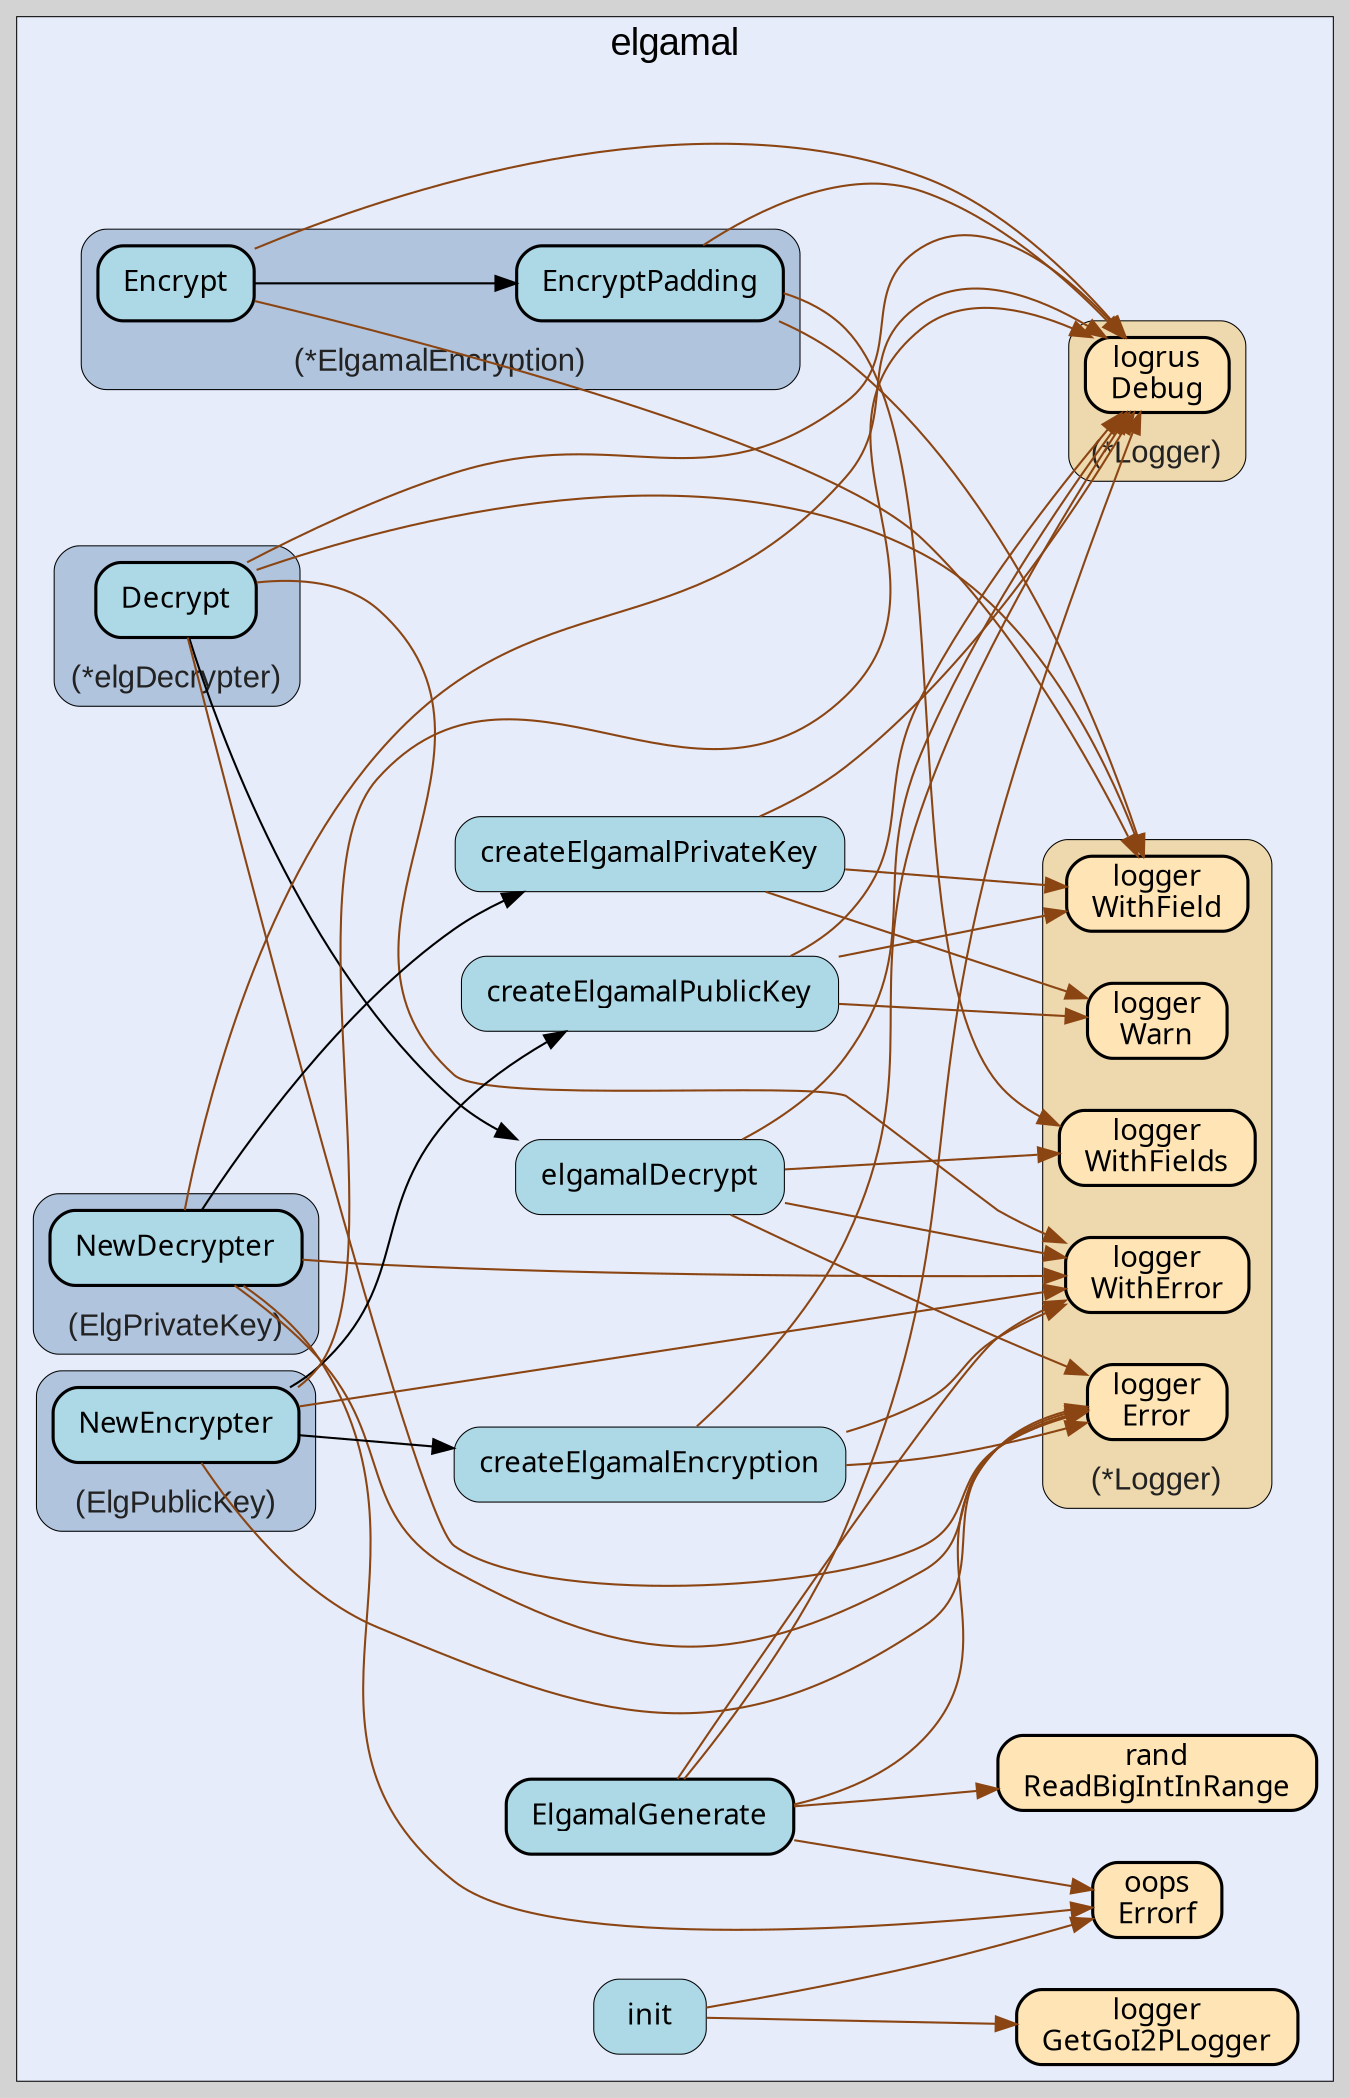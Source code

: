 digraph gocallvis {
    label="";
    labeljust="l";
    fontname="Arial";
    fontsize="14";
    rankdir="LR";
    bgcolor="lightgray";
    style="solid";
    penwidth="0.5";
    pad="0.0";
    nodesep="0.35";

    node [shape="box" style="filled,rounded" fillcolor="honeydew" fontname="Verdana" penwidth="1.0" margin="0.16,0.0"];
    edge [minlen="2"]

    subgraph "cluster_focus" {
        bgcolor="#e6ecfa";
label="elgamal";
labelloc="t";
labeljust="c";
fontsize="18";
        
        "github.com/go-i2p/crypto/elg.elgamalDecrypt" [ fillcolor="lightblue" label="elgamalDecrypt" penwidth="0.5" tooltip="github.com/go-i2p/crypto/elg.elgamalDecrypt | defined in elg.go:47\nat elg.go:51: calling [(*github.com/sirupsen/logrus.Logger).Debug]\nat elg.go:74: calling [(*github.com/sirupsen/logrus.Logger).Debug]\nat elg.go:48: calling [(*github.com/go-i2p/logger.Logger).WithFields]\nat elg.go:78: calling [(*github.com/go-i2p/logger.Logger).Error]\nat elg.go:78: calling [(*github.com/go-i2p/logger.Logger).WithError]" ]
        "github.com/go-i2p/crypto/elg.ElgamalGenerate" [ fillcolor="lightblue" label="ElgamalGenerate" penwidth="1.5" tooltip="github.com/go-i2p/crypto/elg.ElgamalGenerate | defined in elg.go:21\nat elg.go:33: calling [(*github.com/go-i2p/logger.Logger).WithError]\nat elg.go:22: calling [(*github.com/sirupsen/logrus.Logger).Debug]\nat elg.go:42: calling [(*github.com/sirupsen/logrus.Logger).Debug]\nat elg.go:31: calling [github.com/go-i2p/crypto/rand.ReadBigIntInRange]\nat elg.go:33: calling [(*github.com/go-i2p/logger.Logger).Error]\nat elg.go:34: calling [github.com/samber/oops.Errorf]" ]
        "github.com/go-i2p/crypto/rand.ReadBigIntInRange" [ tooltip="github.com/go-i2p/crypto/rand.ReadBigIntInRange | defined in secure_reader.go:160" fillcolor="moccasin" label="rand\nReadBigIntInRange" penwidth="1.5" ]
        "github.com/samber/oops.Errorf" [ fillcolor="moccasin" label="oops\nErrorf" penwidth="1.5" tooltip="github.com/samber/oops.Errorf | defined in oops.go:34" ]
        "github.com/go-i2p/crypto/elg.createElgamalPublicKey" [ fillcolor="lightblue" label="createElgamalPublicKey" penwidth="0.5" tooltip="github.com/go-i2p/crypto/elg.createElgamalPublicKey | defined in elg_public_key.go:36\nat elg_public_key.go:37: calling [(*github.com/go-i2p/logger.Logger).WithField]\nat elg_public_key.go:46: calling [(*github.com/go-i2p/logger.Logger).Warn]\nat elg_public_key.go:37: calling [(*github.com/sirupsen/logrus.Logger).Debug]\nat elg_public_key.go:44: calling [(*github.com/sirupsen/logrus.Logger).Debug]" ]
        "github.com/go-i2p/crypto/elg.createElgamalEncryption" [ penwidth="0.5" tooltip="github.com/go-i2p/crypto/elg.createElgamalEncryption | defined in elg_encryption.go:56\nat elg_encryption.go:57: calling [(*github.com/sirupsen/logrus.Logger).Debug]\nat elg_encryption.go:74: calling [(*github.com/sirupsen/logrus.Logger).Debug]\nat elg_encryption.go:76: calling [(*github.com/go-i2p/logger.Logger).WithError]\nat elg_encryption.go:76: calling [(*github.com/go-i2p/logger.Logger).Error]" fillcolor="lightblue" label="createElgamalEncryption" ]
        "github.com/go-i2p/crypto/elg.createElgamalPrivateKey" [ fillcolor="lightblue" label="createElgamalPrivateKey" penwidth="0.5" tooltip="github.com/go-i2p/crypto/elg.createElgamalPrivateKey | defined in elg_private_key.go:35\nat elg_private_key.go:36: calling [(*github.com/go-i2p/logger.Logger).WithField]\nat elg_private_key.go:36: calling [(*github.com/sirupsen/logrus.Logger).Debug]\nat elg_private_key.go:59: calling [(*github.com/sirupsen/logrus.Logger).Debug]\nat elg_private_key.go:38: calling [(*github.com/go-i2p/logger.Logger).Warn]\nat elg_private_key.go:46: calling [(*github.com/go-i2p/logger.Logger).Warn]" ]
        "github.com/go-i2p/crypto/elg.init" [ fillcolor="lightblue" label="init" penwidth="0.5" tooltip="github.com/go-i2p/crypto/elg.init | defined in .:0\nat constants.go:24: calling [github.com/samber/oops.Errorf]\nat constants.go:25: calling [github.com/samber/oops.Errorf]\nat constants.go:12: calling [github.com/go-i2p/logger.GetGoI2PLogger]" ]
        "github.com/go-i2p/logger.GetGoI2PLogger" [ fillcolor="moccasin" label="logger\nGetGoI2PLogger" penwidth="1.5" tooltip="github.com/go-i2p/logger.GetGoI2PLogger | defined in log.go:120" ]
        
        subgraph "cluster_*github.com/go-i2p/crypto/elg.ElgamalEncryption" {
        fontcolor="#222222";
labelloc="b";
style="rounded,filled";
fillcolor="lightsteelblue";
tooltip="type: *github.com/go-i2p/crypto/elg.ElgamalEncryption";
penwidth="0.5";
label="(*ElgamalEncryption)";
fontsize="15";
        
        "(*github.com/go-i2p/crypto/elg.ElgamalEncryption).EncryptPadding" [ fillcolor="lightblue" label="EncryptPadding" penwidth="1.5" tooltip="(*github.com/go-i2p/crypto/elg.ElgamalEncryption).EncryptPadding | defined in elg_encryption.go:21\nat elg_encryption.go:25: calling [(*github.com/sirupsen/logrus.Logger).Debug]\nat elg_encryption.go:51: calling [(*github.com/sirupsen/logrus.Logger).Debug]\nat elg_encryption.go:51: calling [(*github.com/go-i2p/logger.Logger).WithField]\nat elg_encryption.go:22: calling [(*github.com/go-i2p/logger.Logger).WithFields]" ]
        "(*github.com/go-i2p/crypto/elg.ElgamalEncryption).Encrypt" [ penwidth="1.5" tooltip="(*github.com/go-i2p/crypto/elg.ElgamalEncryption).Encrypt | defined in elg_encryption.go:16\nat elg_encryption.go:17: calling [(*github.com/sirupsen/logrus.Logger).Debug]\nat elg_encryption.go:17: calling [(*github.com/go-i2p/logger.Logger).WithField]\nat elg_encryption.go:18: calling [(*github.com/go-i2p/crypto/elg.ElgamalEncryption).EncryptPadding]" fillcolor="lightblue" label="Encrypt" ]
        
    }

        subgraph "cluster_*github.com/go-i2p/crypto/elg.elgDecrypter" {
        penwidth="0.5";
fontsize="15";
labelloc="b";
style="rounded,filled";
label="(*elgDecrypter)";
tooltip="type: *github.com/go-i2p/crypto/elg.elgDecrypter";
fontcolor="#222222";
fillcolor="lightsteelblue";
        
        "(*github.com/go-i2p/crypto/elg.elgDecrypter).Decrypt" [ fillcolor="lightblue" label="Decrypt" penwidth="1.5" tooltip="(*github.com/go-i2p/crypto/elg.elgDecrypter).Decrypt | defined in elg_decrypter.go:9\nat elg_decrypter.go:10: calling [(*github.com/go-i2p/logger.Logger).WithField]\nat elg_decrypter.go:15: calling [(*github.com/go-i2p/logger.Logger).WithField]\nat elg_decrypter.go:10: calling [(*github.com/sirupsen/logrus.Logger).Debug]\nat elg_decrypter.go:15: calling [(*github.com/sirupsen/logrus.Logger).Debug]\nat elg_decrypter.go:13: calling [(*github.com/go-i2p/logger.Logger).WithError]\nat elg_decrypter.go:11: calling [github.com/go-i2p/crypto/elg.elgamalDecrypt]\nat elg_decrypter.go:13: calling [(*github.com/go-i2p/logger.Logger).Error]" ]
        
    }

        subgraph "cluster_*github.com/go-i2p/logger.Logger" {
        penwidth="0.5";
fontsize="15";
fontcolor="#222222";
labelloc="b";
style="rounded,filled";
fillcolor="wheat2";
label="(*Logger)";
tooltip="type: *github.com/go-i2p/logger.Logger";
        
        "(*github.com/go-i2p/logger.Logger).WithFields" [ fillcolor="moccasin" label="logger\nWithFields" penwidth="1.5" tooltip="(*github.com/go-i2p/logger.Logger).WithFields | defined in log.go:60" ]
        "(*github.com/go-i2p/logger.Logger).WithError" [ fillcolor="moccasin" label="logger\nWithError" penwidth="1.5" tooltip="(*github.com/go-i2p/logger.Logger).WithError | defined in log.go:66" ]
        "(*github.com/go-i2p/logger.Logger).Error" [ tooltip="(*github.com/go-i2p/logger.Logger).Error | defined in log.go:42" fillcolor="moccasin" label="logger\nError" penwidth="1.5" ]
        "(*github.com/go-i2p/logger.Logger).WithField" [ label="logger\nWithField" penwidth="1.5" tooltip="(*github.com/go-i2p/logger.Logger).WithField | defined in log.go:54" fillcolor="moccasin" ]
        "(*github.com/go-i2p/logger.Logger).Warn" [ fillcolor="moccasin" label="logger\nWarn" penwidth="1.5" tooltip="(*github.com/go-i2p/logger.Logger).Warn | defined in log.go:30" ]
        
    }

        subgraph "cluster_*github.com/sirupsen/logrus.Logger" {
        penwidth="0.5";
fontsize="15";
fontcolor="#222222";
labelloc="b";
style="rounded,filled";
fillcolor="wheat2";
label="(*Logger)";
tooltip="type: *github.com/sirupsen/logrus.Logger";
        
        "(*github.com/sirupsen/logrus.Logger).Debug" [ label="logrus\nDebug" penwidth="1.5" tooltip="(*github.com/sirupsen/logrus.Logger).Debug | defined in logger.go:221" fillcolor="moccasin" ]
        
    }

        subgraph "cluster_github.com/go-i2p/crypto/elg.ElgPrivateKey" {
        fontsize="15";
labelloc="b";
penwidth="0.5";
fontcolor="#222222";
style="rounded,filled";
fillcolor="lightsteelblue";
label="(ElgPrivateKey)";
tooltip="type: github.com/go-i2p/crypto/elg.ElgPrivateKey";
        
        "(github.com/go-i2p/crypto/elg.ElgPrivateKey).NewDecrypter" [ penwidth="1.5" tooltip="(github.com/go-i2p/crypto/elg.ElgPrivateKey).NewDecrypter | defined in elg_private_key.go:19\nat elg_private_key.go:24: calling [(*github.com/go-i2p/logger.Logger).WithError]\nat elg_private_key.go:23: calling [github.com/samber/oops.Errorf]\nat elg_private_key.go:20: calling [(*github.com/sirupsen/logrus.Logger).Debug]\nat elg_private_key.go:30: calling [(*github.com/sirupsen/logrus.Logger).Debug]\nat elg_private_key.go:24: calling [(*github.com/go-i2p/logger.Logger).Error]\nat elg_private_key.go:21: calling [github.com/go-i2p/crypto/elg.createElgamalPrivateKey]" fillcolor="lightblue" label="NewDecrypter" ]
        
    }

        subgraph "cluster_github.com/go-i2p/crypto/elg.ElgPublicKey" {
        labelloc="b";
label="(ElgPublicKey)";
penwidth="0.5";
fontsize="15";
fontcolor="#222222";
style="rounded,filled";
fillcolor="lightsteelblue";
tooltip="type: github.com/go-i2p/crypto/elg.ElgPublicKey";
        
        "(github.com/go-i2p/crypto/elg.ElgPublicKey).NewEncrypter" [ fillcolor="lightblue" label="NewEncrypter" penwidth="1.5" tooltip="(github.com/go-i2p/crypto/elg.ElgPublicKey).NewEncrypter | defined in elg_public_key.go:23\nat elg_public_key.go:28: calling [(*github.com/go-i2p/logger.Logger).Error]\nat elg_public_key.go:25: calling [github.com/go-i2p/crypto/elg.createElgamalPublicKey]\nat elg_public_key.go:24: calling [(*github.com/sirupsen/logrus.Logger).Debug]\nat elg_public_key.go:30: calling [(*github.com/sirupsen/logrus.Logger).Debug]\nat elg_public_key.go:26: calling [github.com/go-i2p/crypto/elg.createElgamalEncryption]\nat elg_public_key.go:28: calling [(*github.com/go-i2p/logger.Logger).WithError]" ]
        
    }

    }

    "github.com/go-i2p/crypto/elg.init" -> "github.com/samber/oops.Errorf" [ color="saddlebrown" tooltip="at constants.go:24: calling [github.com/samber/oops.Errorf]\nat constants.go:25: calling [github.com/samber/oops.Errorf]" ]
    "(*github.com/go-i2p/crypto/elg.ElgamalEncryption).EncryptPadding" -> "(*github.com/sirupsen/logrus.Logger).Debug" [ color="saddlebrown" tooltip="at elg_encryption.go:25: calling [(*github.com/sirupsen/logrus.Logger).Debug]\nat elg_encryption.go:51: calling [(*github.com/sirupsen/logrus.Logger).Debug]" ]
    "github.com/go-i2p/crypto/elg.createElgamalPrivateKey" -> "(*github.com/go-i2p/logger.Logger).WithField" [ color="saddlebrown" tooltip="at elg_private_key.go:36: calling [(*github.com/go-i2p/logger.Logger).WithField]" ]
    "(github.com/go-i2p/crypto/elg.ElgPrivateKey).NewDecrypter" -> "(*github.com/go-i2p/logger.Logger).WithError" [ color="saddlebrown" tooltip="at elg_private_key.go:24: calling [(*github.com/go-i2p/logger.Logger).WithError]" ]
    "(*github.com/go-i2p/crypto/elg.elgDecrypter).Decrypt" -> "(*github.com/go-i2p/logger.Logger).WithField" [ tooltip="at elg_decrypter.go:10: calling [(*github.com/go-i2p/logger.Logger).WithField]\nat elg_decrypter.go:15: calling [(*github.com/go-i2p/logger.Logger).WithField]" color="saddlebrown" ]
    "github.com/go-i2p/crypto/elg.createElgamalPublicKey" -> "(*github.com/go-i2p/logger.Logger).WithField" [ color="saddlebrown" tooltip="at elg_public_key.go:37: calling [(*github.com/go-i2p/logger.Logger).WithField]" ]
    "(github.com/go-i2p/crypto/elg.ElgPrivateKey).NewDecrypter" -> "github.com/samber/oops.Errorf" [ color="saddlebrown" tooltip="at elg_private_key.go:23: calling [github.com/samber/oops.Errorf]" ]
    "(*github.com/go-i2p/crypto/elg.ElgamalEncryption).EncryptPadding" -> "(*github.com/go-i2p/logger.Logger).WithField" [ color="saddlebrown" tooltip="at elg_encryption.go:51: calling [(*github.com/go-i2p/logger.Logger).WithField]" ]
    "github.com/go-i2p/crypto/elg.elgamalDecrypt" -> "(*github.com/sirupsen/logrus.Logger).Debug" [ color="saddlebrown" tooltip="at elg.go:51: calling [(*github.com/sirupsen/logrus.Logger).Debug]\nat elg.go:74: calling [(*github.com/sirupsen/logrus.Logger).Debug]" ]
    "(*github.com/go-i2p/crypto/elg.elgDecrypter).Decrypt" -> "(*github.com/sirupsen/logrus.Logger).Debug" [ color="saddlebrown" tooltip="at elg_decrypter.go:10: calling [(*github.com/sirupsen/logrus.Logger).Debug]\nat elg_decrypter.go:15: calling [(*github.com/sirupsen/logrus.Logger).Debug]" ]
    "github.com/go-i2p/crypto/elg.createElgamalEncryption" -> "(*github.com/sirupsen/logrus.Logger).Debug" [ color="saddlebrown" tooltip="at elg_encryption.go:57: calling [(*github.com/sirupsen/logrus.Logger).Debug]\nat elg_encryption.go:74: calling [(*github.com/sirupsen/logrus.Logger).Debug]" ]
    "(github.com/go-i2p/crypto/elg.ElgPublicKey).NewEncrypter" -> "(*github.com/go-i2p/logger.Logger).Error" [ color="saddlebrown" tooltip="at elg_public_key.go:28: calling [(*github.com/go-i2p/logger.Logger).Error]" ]
    "(github.com/go-i2p/crypto/elg.ElgPrivateKey).NewDecrypter" -> "(*github.com/sirupsen/logrus.Logger).Debug" [ color="saddlebrown" tooltip="at elg_private_key.go:20: calling [(*github.com/sirupsen/logrus.Logger).Debug]\nat elg_private_key.go:30: calling [(*github.com/sirupsen/logrus.Logger).Debug]" ]
    "(*github.com/go-i2p/crypto/elg.ElgamalEncryption).Encrypt" -> "(*github.com/sirupsen/logrus.Logger).Debug" [ color="saddlebrown" tooltip="at elg_encryption.go:17: calling [(*github.com/sirupsen/logrus.Logger).Debug]" ]
    "(*github.com/go-i2p/crypto/elg.elgDecrypter).Decrypt" -> "(*github.com/go-i2p/logger.Logger).WithError" [ color="saddlebrown" tooltip="at elg_decrypter.go:13: calling [(*github.com/go-i2p/logger.Logger).WithError]" ]
    "github.com/go-i2p/crypto/elg.ElgamalGenerate" -> "(*github.com/go-i2p/logger.Logger).WithError" [ tooltip="at elg.go:33: calling [(*github.com/go-i2p/logger.Logger).WithError]" color="saddlebrown" ]
    "github.com/go-i2p/crypto/elg.createElgamalPublicKey" -> "(*github.com/go-i2p/logger.Logger).Warn" [ color="saddlebrown" tooltip="at elg_public_key.go:46: calling [(*github.com/go-i2p/logger.Logger).Warn]" ]
    "(github.com/go-i2p/crypto/elg.ElgPublicKey).NewEncrypter" -> "github.com/go-i2p/crypto/elg.createElgamalPublicKey" [ tooltip="at elg_public_key.go:25: calling [github.com/go-i2p/crypto/elg.createElgamalPublicKey]" ]
    "github.com/go-i2p/crypto/elg.createElgamalEncryption" -> "(*github.com/go-i2p/logger.Logger).WithError" [ color="saddlebrown" tooltip="at elg_encryption.go:76: calling [(*github.com/go-i2p/logger.Logger).WithError]" ]
    "github.com/go-i2p/crypto/elg.createElgamalPrivateKey" -> "(*github.com/sirupsen/logrus.Logger).Debug" [ color="saddlebrown" tooltip="at elg_private_key.go:36: calling [(*github.com/sirupsen/logrus.Logger).Debug]\nat elg_private_key.go:59: calling [(*github.com/sirupsen/logrus.Logger).Debug]" ]
    "(*github.com/go-i2p/crypto/elg.ElgamalEncryption).Encrypt" -> "(*github.com/go-i2p/logger.Logger).WithField" [ tooltip="at elg_encryption.go:17: calling [(*github.com/go-i2p/logger.Logger).WithField]" color="saddlebrown" ]
    "github.com/go-i2p/crypto/elg.init" -> "github.com/go-i2p/logger.GetGoI2PLogger" [ color="saddlebrown" tooltip="at constants.go:12: calling [github.com/go-i2p/logger.GetGoI2PLogger]" ]
    "github.com/go-i2p/crypto/elg.elgamalDecrypt" -> "(*github.com/go-i2p/logger.Logger).WithFields" [ color="saddlebrown" tooltip="at elg.go:48: calling [(*github.com/go-i2p/logger.Logger).WithFields]" ]
    "(github.com/go-i2p/crypto/elg.ElgPublicKey).NewEncrypter" -> "(*github.com/sirupsen/logrus.Logger).Debug" [ color="saddlebrown" tooltip="at elg_public_key.go:24: calling [(*github.com/sirupsen/logrus.Logger).Debug]\nat elg_public_key.go:30: calling [(*github.com/sirupsen/logrus.Logger).Debug]" ]
    "github.com/go-i2p/crypto/elg.createElgamalPublicKey" -> "(*github.com/sirupsen/logrus.Logger).Debug" [ color="saddlebrown" tooltip="at elg_public_key.go:37: calling [(*github.com/sirupsen/logrus.Logger).Debug]\nat elg_public_key.go:44: calling [(*github.com/sirupsen/logrus.Logger).Debug]" ]
    "github.com/go-i2p/crypto/elg.ElgamalGenerate" -> "(*github.com/sirupsen/logrus.Logger).Debug" [ color="saddlebrown" tooltip="at elg.go:22: calling [(*github.com/sirupsen/logrus.Logger).Debug]\nat elg.go:42: calling [(*github.com/sirupsen/logrus.Logger).Debug]" ]
    "github.com/go-i2p/crypto/elg.ElgamalGenerate" -> "github.com/go-i2p/crypto/rand.ReadBigIntInRange" [ color="saddlebrown" tooltip="at elg.go:31: calling [github.com/go-i2p/crypto/rand.ReadBigIntInRange]" ]
    "(github.com/go-i2p/crypto/elg.ElgPublicKey).NewEncrypter" -> "github.com/go-i2p/crypto/elg.createElgamalEncryption" [ tooltip="at elg_public_key.go:26: calling [github.com/go-i2p/crypto/elg.createElgamalEncryption]" ]
    "(github.com/go-i2p/crypto/elg.ElgPublicKey).NewEncrypter" -> "(*github.com/go-i2p/logger.Logger).WithError" [ tooltip="at elg_public_key.go:28: calling [(*github.com/go-i2p/logger.Logger).WithError]" color="saddlebrown" ]
    "github.com/go-i2p/crypto/elg.elgamalDecrypt" -> "(*github.com/go-i2p/logger.Logger).Error" [ color="saddlebrown" tooltip="at elg.go:78: calling [(*github.com/go-i2p/logger.Logger).Error]" ]
    "(*github.com/go-i2p/crypto/elg.elgDecrypter).Decrypt" -> "github.com/go-i2p/crypto/elg.elgamalDecrypt" [ tooltip="at elg_decrypter.go:11: calling [github.com/go-i2p/crypto/elg.elgamalDecrypt]" ]
    "(*github.com/go-i2p/crypto/elg.elgDecrypter).Decrypt" -> "(*github.com/go-i2p/logger.Logger).Error" [ color="saddlebrown" tooltip="at elg_decrypter.go:13: calling [(*github.com/go-i2p/logger.Logger).Error]" ]
    "(*github.com/go-i2p/crypto/elg.ElgamalEncryption).EncryptPadding" -> "(*github.com/go-i2p/logger.Logger).WithFields" [ color="saddlebrown" tooltip="at elg_encryption.go:22: calling [(*github.com/go-i2p/logger.Logger).WithFields]" ]
    "(github.com/go-i2p/crypto/elg.ElgPrivateKey).NewDecrypter" -> "(*github.com/go-i2p/logger.Logger).Error" [ color="saddlebrown" tooltip="at elg_private_key.go:24: calling [(*github.com/go-i2p/logger.Logger).Error]" ]
    "github.com/go-i2p/crypto/elg.elgamalDecrypt" -> "(*github.com/go-i2p/logger.Logger).WithError" [ color="saddlebrown" tooltip="at elg.go:78: calling [(*github.com/go-i2p/logger.Logger).WithError]" ]
    "github.com/go-i2p/crypto/elg.ElgamalGenerate" -> "(*github.com/go-i2p/logger.Logger).Error" [ color="saddlebrown" tooltip="at elg.go:33: calling [(*github.com/go-i2p/logger.Logger).Error]" ]
    "github.com/go-i2p/crypto/elg.ElgamalGenerate" -> "github.com/samber/oops.Errorf" [ color="saddlebrown" tooltip="at elg.go:34: calling [github.com/samber/oops.Errorf]" ]
    "github.com/go-i2p/crypto/elg.createElgamalEncryption" -> "(*github.com/go-i2p/logger.Logger).Error" [ color="saddlebrown" tooltip="at elg_encryption.go:76: calling [(*github.com/go-i2p/logger.Logger).Error]" ]
    "github.com/go-i2p/crypto/elg.createElgamalPrivateKey" -> "(*github.com/go-i2p/logger.Logger).Warn" [ color="saddlebrown" tooltip="at elg_private_key.go:38: calling [(*github.com/go-i2p/logger.Logger).Warn]\nat elg_private_key.go:46: calling [(*github.com/go-i2p/logger.Logger).Warn]" ]
    "(github.com/go-i2p/crypto/elg.ElgPrivateKey).NewDecrypter" -> "github.com/go-i2p/crypto/elg.createElgamalPrivateKey" [ tooltip="at elg_private_key.go:21: calling [github.com/go-i2p/crypto/elg.createElgamalPrivateKey]" ]
    "(*github.com/go-i2p/crypto/elg.ElgamalEncryption).Encrypt" -> "(*github.com/go-i2p/crypto/elg.ElgamalEncryption).EncryptPadding" [ tooltip="at elg_encryption.go:18: calling [(*github.com/go-i2p/crypto/elg.ElgamalEncryption).EncryptPadding]" ]
}
